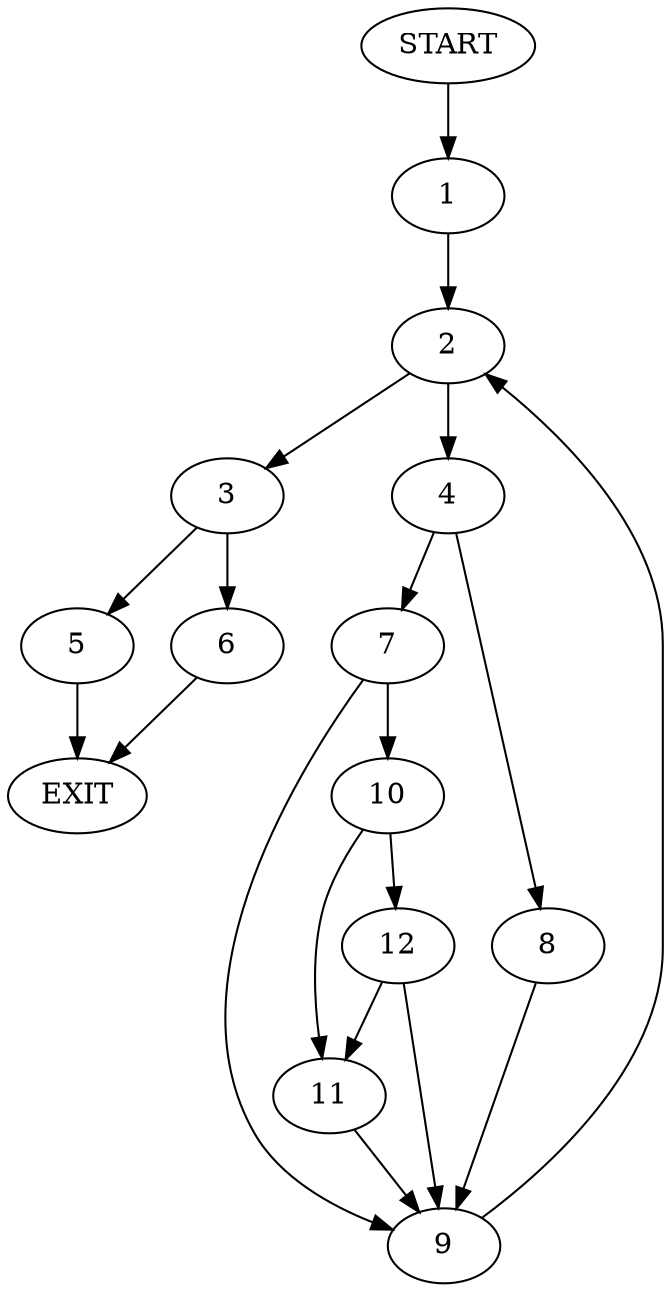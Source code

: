 digraph {
0 [label="START"]
13 [label="EXIT"]
0 -> 1
1 -> 2
2 -> 3
2 -> 4
3 -> 5
3 -> 6
4 -> 7
4 -> 8
8 -> 9
7 -> 9
7 -> 10
9 -> 2
10 -> 11
10 -> 12
12 -> 11
12 -> 9
11 -> 9
5 -> 13
6 -> 13
}
